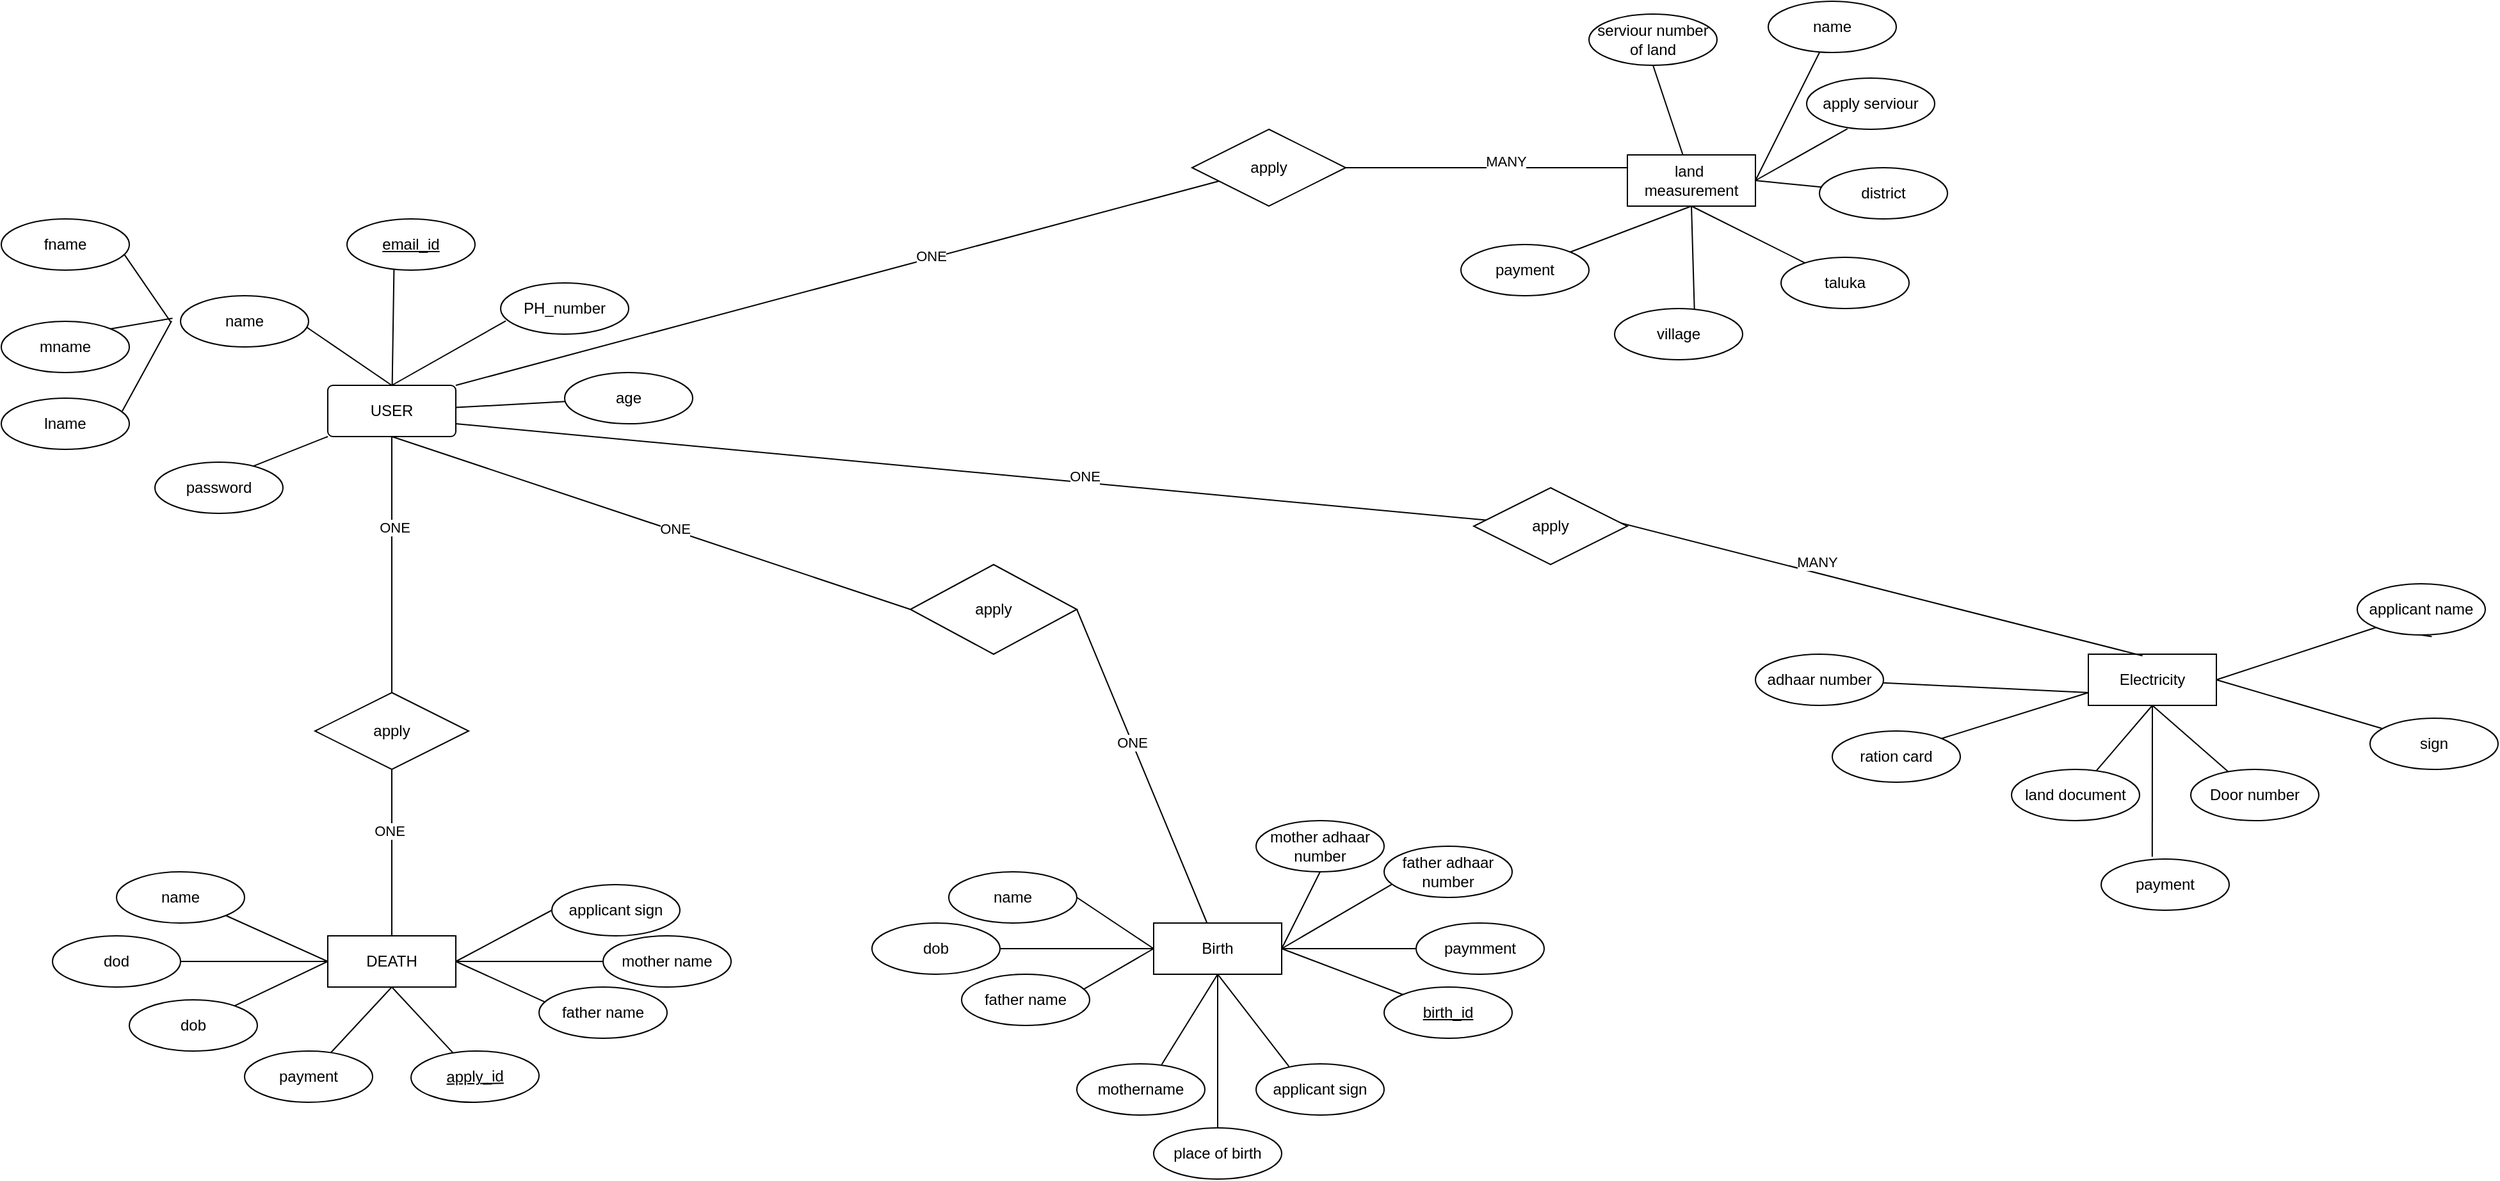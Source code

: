 <mxfile version="20.8.23" type="device"><diagram name="Page-1" id="Crlo8SJRzZJstYOS1xo_"><mxGraphModel dx="1129" dy="1879" grid="1" gridSize="10" guides="1" tooltips="1" connect="1" arrows="1" fold="1" page="1" pageScale="1" pageWidth="850" pageHeight="1100" math="0" shadow="0"><root><mxCell id="0"/><mxCell id="1" parent="0"/><mxCell id="Pst_y4V6jLkwA3ZUxDKc-12" style="edgeStyle=none;rounded=0;orthogonalLoop=1;jettySize=auto;html=1;entryX=0.367;entryY=0.992;entryDx=0;entryDy=0;entryPerimeter=0;endArrow=none;endFill=0;" parent="1" source="Pst_y4V6jLkwA3ZUxDKc-2" target="Pst_y4V6jLkwA3ZUxDKc-11" edge="1"><mxGeometry relative="1" as="geometry"/></mxCell><mxCell id="Pst_y4V6jLkwA3ZUxDKc-13" style="rounded=0;orthogonalLoop=1;jettySize=auto;html=1;entryX=0.993;entryY=0.708;entryDx=0;entryDy=0;entryPerimeter=0;exitX=0.5;exitY=0;exitDx=0;exitDy=0;startArrow=none;startFill=0;endArrow=none;endFill=0;" parent="1" source="Pst_y4V6jLkwA3ZUxDKc-2" edge="1"><mxGeometry relative="1" as="geometry"><mxPoint x="399.3" y="108.32" as="targetPoint"/></mxGeometry></mxCell><mxCell id="Pst_y4V6jLkwA3ZUxDKc-15" style="edgeStyle=none;rounded=0;orthogonalLoop=1;jettySize=auto;html=1;exitX=0.5;exitY=0;exitDx=0;exitDy=0;entryX=0.04;entryY=0.742;entryDx=0;entryDy=0;entryPerimeter=0;endArrow=none;endFill=0;" parent="1" source="Pst_y4V6jLkwA3ZUxDKc-2" target="Pst_y4V6jLkwA3ZUxDKc-14" edge="1"><mxGeometry relative="1" as="geometry"/></mxCell><mxCell id="Pst_y4V6jLkwA3ZUxDKc-17" style="edgeStyle=none;rounded=0;orthogonalLoop=1;jettySize=auto;html=1;endArrow=none;endFill=0;" parent="1" source="Pst_y4V6jLkwA3ZUxDKc-2" target="Pst_y4V6jLkwA3ZUxDKc-16" edge="1"><mxGeometry relative="1" as="geometry"/></mxCell><mxCell id="Pst_y4V6jLkwA3ZUxDKc-27" style="edgeStyle=none;rounded=0;orthogonalLoop=1;jettySize=auto;html=1;exitX=0;exitY=1;exitDx=0;exitDy=0;entryX=0.703;entryY=0.142;entryDx=0;entryDy=0;entryPerimeter=0;endArrow=none;endFill=0;" parent="1" source="Pst_y4V6jLkwA3ZUxDKc-2" target="Pst_y4V6jLkwA3ZUxDKc-26" edge="1"><mxGeometry relative="1" as="geometry"/></mxCell><mxCell id="wAlITtF3uaKUwPgppPgO-26" style="edgeStyle=none;rounded=0;orthogonalLoop=1;jettySize=auto;html=1;exitX=0.5;exitY=1;exitDx=0;exitDy=0;entryX=0.5;entryY=0;entryDx=0;entryDy=0;endArrow=none;endFill=0;" parent="1" source="Pst_y4V6jLkwA3ZUxDKc-2" target="wAlITtF3uaKUwPgppPgO-25" edge="1"><mxGeometry relative="1" as="geometry"/></mxCell><mxCell id="LYxcxWRl5M8C5epao88r-26" value="ONE" style="edgeLabel;html=1;align=center;verticalAlign=middle;resizable=0;points=[];" parent="wAlITtF3uaKUwPgppPgO-26" vertex="1" connectable="0"><mxGeometry x="-0.288" y="2" relative="1" as="geometry"><mxPoint as="offset"/></mxGeometry></mxCell><mxCell id="psfNais53jsMzFmgAnZK-4" style="edgeStyle=none;rounded=0;orthogonalLoop=1;jettySize=auto;html=1;exitX=0.5;exitY=1;exitDx=0;exitDy=0;entryX=0;entryY=0.5;entryDx=0;entryDy=0;endArrow=none;endFill=0;" parent="1" source="Pst_y4V6jLkwA3ZUxDKc-2" target="psfNais53jsMzFmgAnZK-3" edge="1"><mxGeometry relative="1" as="geometry"/></mxCell><mxCell id="LYxcxWRl5M8C5epao88r-28" value="ONE" style="edgeLabel;html=1;align=center;verticalAlign=middle;resizable=0;points=[];" parent="psfNais53jsMzFmgAnZK-4" vertex="1" connectable="0"><mxGeometry x="0.086" y="2" relative="1" as="geometry"><mxPoint as="offset"/></mxGeometry></mxCell><mxCell id="LYxcxWRl5M8C5epao88r-8" style="edgeStyle=none;rounded=0;orthogonalLoop=1;jettySize=auto;html=1;exitX=1;exitY=0;exitDx=0;exitDy=0;endArrow=none;endFill=0;" parent="1" source="Pst_y4V6jLkwA3ZUxDKc-2" target="LYxcxWRl5M8C5epao88r-9" edge="1"><mxGeometry relative="1" as="geometry"><mxPoint x="1080" y="30" as="targetPoint"/></mxGeometry></mxCell><mxCell id="LYxcxWRl5M8C5epao88r-33" value="ONE" style="edgeLabel;html=1;align=center;verticalAlign=middle;resizable=0;points=[];" parent="LYxcxWRl5M8C5epao88r-8" vertex="1" connectable="0"><mxGeometry x="0.248" y="3" relative="1" as="geometry"><mxPoint y="1" as="offset"/></mxGeometry></mxCell><mxCell id="Pst_y4V6jLkwA3ZUxDKc-2" value="USER" style="rounded=1;arcSize=10;whiteSpace=wrap;html=1;align=center;" parent="1" vertex="1"><mxGeometry x="425" y="160" width="100" height="40" as="geometry"/></mxCell><mxCell id="Pst_y4V6jLkwA3ZUxDKc-8" style="rounded=0;orthogonalLoop=1;jettySize=auto;html=1;exitX=0.027;exitY=0.775;exitDx=0;exitDy=0;entryX=0.933;entryY=0.592;entryDx=0;entryDy=0;entryPerimeter=0;exitPerimeter=0;endArrow=none;endFill=0;" parent="1" target="Pst_y4V6jLkwA3ZUxDKc-5" edge="1"><mxGeometry relative="1" as="geometry"><mxPoint x="302.7" y="111" as="sourcePoint"/></mxGeometry></mxCell><mxCell id="Pst_y4V6jLkwA3ZUxDKc-9" style="edgeStyle=none;rounded=0;orthogonalLoop=1;jettySize=auto;html=1;entryX=1;entryY=0;entryDx=0;entryDy=0;endArrow=none;endFill=0;" parent="1" target="Pst_y4V6jLkwA3ZUxDKc-6" edge="1"><mxGeometry relative="1" as="geometry"><mxPoint x="303.735" y="107.584" as="sourcePoint"/></mxGeometry></mxCell><mxCell id="Pst_y4V6jLkwA3ZUxDKc-10" style="edgeStyle=none;rounded=0;orthogonalLoop=1;jettySize=auto;html=1;entryX=0.945;entryY=0.253;entryDx=0;entryDy=0;entryPerimeter=0;exitX=0.03;exitY=0.744;exitDx=0;exitDy=0;exitPerimeter=0;endArrow=none;endFill=0;" parent="1" target="Pst_y4V6jLkwA3ZUxDKc-7" edge="1"><mxGeometry relative="1" as="geometry"><mxPoint x="303" y="109.76" as="sourcePoint"/></mxGeometry></mxCell><mxCell id="Pst_y4V6jLkwA3ZUxDKc-5" value="fname" style="ellipse;whiteSpace=wrap;html=1;align=center;" parent="1" vertex="1"><mxGeometry x="170" y="30" width="100" height="40" as="geometry"/></mxCell><mxCell id="Pst_y4V6jLkwA3ZUxDKc-6" value="mname" style="ellipse;whiteSpace=wrap;html=1;align=center;" parent="1" vertex="1"><mxGeometry x="170" y="110" width="100" height="40" as="geometry"/></mxCell><mxCell id="Pst_y4V6jLkwA3ZUxDKc-7" value="lname" style="ellipse;whiteSpace=wrap;html=1;align=center;" parent="1" vertex="1"><mxGeometry x="170" y="170" width="100" height="40" as="geometry"/></mxCell><mxCell id="Pst_y4V6jLkwA3ZUxDKc-11" value="&lt;u&gt;email_id&lt;/u&gt;" style="ellipse;whiteSpace=wrap;html=1;align=center;" parent="1" vertex="1"><mxGeometry x="440" y="30" width="100" height="40" as="geometry"/></mxCell><mxCell id="Pst_y4V6jLkwA3ZUxDKc-14" value="PH_number" style="ellipse;whiteSpace=wrap;html=1;align=center;" parent="1" vertex="1"><mxGeometry x="560" y="80" width="100" height="40" as="geometry"/></mxCell><mxCell id="Pst_y4V6jLkwA3ZUxDKc-16" value="age" style="ellipse;whiteSpace=wrap;html=1;align=center;" parent="1" vertex="1"><mxGeometry x="610" y="150" width="100" height="40" as="geometry"/></mxCell><mxCell id="Pst_y4V6jLkwA3ZUxDKc-26" value="password" style="ellipse;whiteSpace=wrap;html=1;align=center;" parent="1" vertex="1"><mxGeometry x="290" y="220" width="100" height="40" as="geometry"/></mxCell><mxCell id="wAlITtF3uaKUwPgppPgO-12" style="rounded=0;orthogonalLoop=1;jettySize=auto;html=1;exitX=0;exitY=0.5;exitDx=0;exitDy=0;entryX=1;entryY=1;entryDx=0;entryDy=0;endArrow=none;endFill=0;" parent="1" source="zigCDhY3sRxKPaDPiF2e-2" target="wAlITtF3uaKUwPgppPgO-9" edge="1"><mxGeometry relative="1" as="geometry"/></mxCell><mxCell id="wAlITtF3uaKUwPgppPgO-13" style="edgeStyle=none;rounded=0;orthogonalLoop=1;jettySize=auto;html=1;exitX=0;exitY=0.5;exitDx=0;exitDy=0;endArrow=none;endFill=0;" parent="1" source="zigCDhY3sRxKPaDPiF2e-2" target="wAlITtF3uaKUwPgppPgO-3" edge="1"><mxGeometry relative="1" as="geometry"/></mxCell><mxCell id="wAlITtF3uaKUwPgppPgO-14" style="edgeStyle=none;rounded=0;orthogonalLoop=1;jettySize=auto;html=1;exitX=0;exitY=0.5;exitDx=0;exitDy=0;endArrow=none;endFill=0;" parent="1" source="zigCDhY3sRxKPaDPiF2e-2" target="wAlITtF3uaKUwPgppPgO-2" edge="1"><mxGeometry relative="1" as="geometry"/></mxCell><mxCell id="wAlITtF3uaKUwPgppPgO-15" style="edgeStyle=none;rounded=0;orthogonalLoop=1;jettySize=auto;html=1;exitX=1;exitY=0.5;exitDx=0;exitDy=0;entryX=0;entryY=0.5;entryDx=0;entryDy=0;endArrow=none;endFill=0;" parent="1" source="zigCDhY3sRxKPaDPiF2e-2" target="wAlITtF3uaKUwPgppPgO-7" edge="1"><mxGeometry relative="1" as="geometry"/></mxCell><mxCell id="wAlITtF3uaKUwPgppPgO-16" style="edgeStyle=none;rounded=0;orthogonalLoop=1;jettySize=auto;html=1;exitX=1;exitY=0.5;exitDx=0;exitDy=0;entryX=0;entryY=0.5;entryDx=0;entryDy=0;endArrow=none;endFill=0;" parent="1" source="zigCDhY3sRxKPaDPiF2e-2" target="wAlITtF3uaKUwPgppPgO-8" edge="1"><mxGeometry relative="1" as="geometry"/></mxCell><mxCell id="wAlITtF3uaKUwPgppPgO-17" style="edgeStyle=none;rounded=0;orthogonalLoop=1;jettySize=auto;html=1;exitX=1;exitY=0.5;exitDx=0;exitDy=0;endArrow=none;endFill=0;entryX=0.093;entryY=0.345;entryDx=0;entryDy=0;entryPerimeter=0;" parent="1" source="zigCDhY3sRxKPaDPiF2e-2" target="wAlITtF3uaKUwPgppPgO-4" edge="1"><mxGeometry relative="1" as="geometry"><mxPoint x="610" y="670" as="targetPoint"/></mxGeometry></mxCell><mxCell id="wAlITtF3uaKUwPgppPgO-19" style="edgeStyle=none;rounded=0;orthogonalLoop=1;jettySize=auto;html=1;exitX=0.5;exitY=1;exitDx=0;exitDy=0;endArrow=none;endFill=0;" parent="1" source="zigCDhY3sRxKPaDPiF2e-2" target="wAlITtF3uaKUwPgppPgO-18" edge="1"><mxGeometry relative="1" as="geometry"/></mxCell><mxCell id="wAlITtF3uaKUwPgppPgO-23" style="edgeStyle=none;rounded=0;orthogonalLoop=1;jettySize=auto;html=1;exitX=0.5;exitY=1;exitDx=0;exitDy=0;endArrow=none;endFill=0;" parent="1" source="zigCDhY3sRxKPaDPiF2e-2" target="wAlITtF3uaKUwPgppPgO-1" edge="1"><mxGeometry relative="1" as="geometry"/></mxCell><mxCell id="zigCDhY3sRxKPaDPiF2e-2" value="DEATH" style="whiteSpace=wrap;html=1;align=center;" parent="1" vertex="1"><mxGeometry x="425" y="590" width="100" height="40" as="geometry"/></mxCell><mxCell id="zigCDhY3sRxKPaDPiF2e-3" value="father name" style="ellipse;whiteSpace=wrap;html=1;align=center;" parent="1" vertex="1"><mxGeometry x="920" y="620" width="100" height="40" as="geometry"/></mxCell><mxCell id="wAlITtF3uaKUwPgppPgO-1" value="&lt;u&gt;apply_id&lt;/u&gt;" style="ellipse;whiteSpace=wrap;html=1;align=center;rotation=-1;" parent="1" vertex="1"><mxGeometry x="490" y="680" width="100" height="40" as="geometry"/></mxCell><mxCell id="wAlITtF3uaKUwPgppPgO-2" value="dob" style="ellipse;whiteSpace=wrap;html=1;align=center;" parent="1" vertex="1"><mxGeometry x="270" y="640" width="100" height="40" as="geometry"/></mxCell><mxCell id="wAlITtF3uaKUwPgppPgO-3" value="dod" style="ellipse;whiteSpace=wrap;html=1;align=center;" parent="1" vertex="1"><mxGeometry x="210" y="590" width="100" height="40" as="geometry"/></mxCell><mxCell id="wAlITtF3uaKUwPgppPgO-4" value="father name" style="ellipse;whiteSpace=wrap;html=1;align=center;" parent="1" vertex="1"><mxGeometry x="590" y="630" width="100" height="40" as="geometry"/></mxCell><mxCell id="wAlITtF3uaKUwPgppPgO-5" value="dob" style="ellipse;whiteSpace=wrap;html=1;align=center;" parent="1" vertex="1"><mxGeometry x="850" y="580" width="100" height="40" as="geometry"/></mxCell><mxCell id="wAlITtF3uaKUwPgppPgO-6" value="name" style="ellipse;whiteSpace=wrap;html=1;align=center;" parent="1" vertex="1"><mxGeometry x="910" y="540" width="100" height="40" as="geometry"/></mxCell><mxCell id="wAlITtF3uaKUwPgppPgO-7" value="applicant sign" style="ellipse;whiteSpace=wrap;html=1;align=center;" parent="1" vertex="1"><mxGeometry x="600" y="550" width="100" height="40" as="geometry"/></mxCell><mxCell id="wAlITtF3uaKUwPgppPgO-8" value="mother name" style="ellipse;whiteSpace=wrap;html=1;align=center;" parent="1" vertex="1"><mxGeometry x="640" y="590" width="100" height="40" as="geometry"/></mxCell><mxCell id="wAlITtF3uaKUwPgppPgO-9" value="name" style="ellipse;whiteSpace=wrap;html=1;align=center;" parent="1" vertex="1"><mxGeometry x="260" y="540" width="100" height="40" as="geometry"/></mxCell><mxCell id="wAlITtF3uaKUwPgppPgO-18" value="payment" style="ellipse;whiteSpace=wrap;html=1;align=center;" parent="1" vertex="1"><mxGeometry x="360" y="680" width="100" height="40" as="geometry"/></mxCell><mxCell id="wAlITtF3uaKUwPgppPgO-20" style="edgeStyle=none;rounded=0;orthogonalLoop=1;jettySize=auto;html=1;exitX=0.5;exitY=1;exitDx=0;exitDy=0;endArrow=none;endFill=0;" parent="1" source="wAlITtF3uaKUwPgppPgO-18" target="wAlITtF3uaKUwPgppPgO-18" edge="1"><mxGeometry relative="1" as="geometry"/></mxCell><mxCell id="wAlITtF3uaKUwPgppPgO-28" style="edgeStyle=none;rounded=0;orthogonalLoop=1;jettySize=auto;html=1;exitX=0;exitY=0.5;exitDx=0;exitDy=0;entryX=1;entryY=0.5;entryDx=0;entryDy=0;endArrow=none;endFill=0;" parent="1" source="wAlITtF3uaKUwPgppPgO-24" target="wAlITtF3uaKUwPgppPgO-6" edge="1"><mxGeometry relative="1" as="geometry"/></mxCell><mxCell id="wAlITtF3uaKUwPgppPgO-29" style="edgeStyle=none;rounded=0;orthogonalLoop=1;jettySize=auto;html=1;exitX=0;exitY=0.5;exitDx=0;exitDy=0;entryX=1;entryY=0.5;entryDx=0;entryDy=0;endArrow=none;endFill=0;" parent="1" source="wAlITtF3uaKUwPgppPgO-24" target="wAlITtF3uaKUwPgppPgO-5" edge="1"><mxGeometry relative="1" as="geometry"/></mxCell><mxCell id="wAlITtF3uaKUwPgppPgO-30" style="edgeStyle=none;rounded=0;orthogonalLoop=1;jettySize=auto;html=1;exitX=0;exitY=0.5;exitDx=0;exitDy=0;entryX=0.956;entryY=0.29;entryDx=0;entryDy=0;entryPerimeter=0;endArrow=none;endFill=0;" parent="1" source="wAlITtF3uaKUwPgppPgO-24" target="zigCDhY3sRxKPaDPiF2e-3" edge="1"><mxGeometry relative="1" as="geometry"/></mxCell><mxCell id="wAlITtF3uaKUwPgppPgO-34" style="edgeStyle=none;rounded=0;orthogonalLoop=1;jettySize=auto;html=1;exitX=1;exitY=0.5;exitDx=0;exitDy=0;entryX=0.06;entryY=0.744;entryDx=0;entryDy=0;entryPerimeter=0;endArrow=none;endFill=0;" parent="1" source="wAlITtF3uaKUwPgppPgO-24" target="wAlITtF3uaKUwPgppPgO-31" edge="1"><mxGeometry relative="1" as="geometry"/></mxCell><mxCell id="wAlITtF3uaKUwPgppPgO-35" style="edgeStyle=none;rounded=0;orthogonalLoop=1;jettySize=auto;html=1;exitX=1;exitY=0.5;exitDx=0;exitDy=0;entryX=0;entryY=0.5;entryDx=0;entryDy=0;endArrow=none;endFill=0;" parent="1" source="wAlITtF3uaKUwPgppPgO-24" target="wAlITtF3uaKUwPgppPgO-32" edge="1"><mxGeometry relative="1" as="geometry"/></mxCell><mxCell id="wAlITtF3uaKUwPgppPgO-36" style="edgeStyle=none;rounded=0;orthogonalLoop=1;jettySize=auto;html=1;exitX=1;exitY=0.5;exitDx=0;exitDy=0;entryX=0;entryY=0;entryDx=0;entryDy=0;endArrow=none;endFill=0;" parent="1" source="wAlITtF3uaKUwPgppPgO-24" target="wAlITtF3uaKUwPgppPgO-33" edge="1"><mxGeometry relative="1" as="geometry"/></mxCell><mxCell id="wAlITtF3uaKUwPgppPgO-40" style="edgeStyle=none;rounded=0;orthogonalLoop=1;jettySize=auto;html=1;exitX=0.5;exitY=1;exitDx=0;exitDy=0;entryX=0.663;entryY=0.012;entryDx=0;entryDy=0;entryPerimeter=0;endArrow=none;endFill=0;" parent="1" source="wAlITtF3uaKUwPgppPgO-24" target="wAlITtF3uaKUwPgppPgO-37" edge="1"><mxGeometry relative="1" as="geometry"/></mxCell><mxCell id="wAlITtF3uaKUwPgppPgO-41" style="edgeStyle=none;rounded=0;orthogonalLoop=1;jettySize=auto;html=1;exitX=0.5;exitY=1;exitDx=0;exitDy=0;entryX=0.256;entryY=0.049;entryDx=0;entryDy=0;entryPerimeter=0;endArrow=none;endFill=0;" parent="1" source="wAlITtF3uaKUwPgppPgO-24" target="wAlITtF3uaKUwPgppPgO-38" edge="1"><mxGeometry relative="1" as="geometry"/></mxCell><mxCell id="wAlITtF3uaKUwPgppPgO-42" style="edgeStyle=none;rounded=0;orthogonalLoop=1;jettySize=auto;html=1;exitX=0.5;exitY=1;exitDx=0;exitDy=0;endArrow=none;endFill=0;entryX=0.5;entryY=0;entryDx=0;entryDy=0;" parent="1" source="wAlITtF3uaKUwPgppPgO-24" target="wAlITtF3uaKUwPgppPgO-39" edge="1"><mxGeometry relative="1" as="geometry"><mxPoint x="1120" y="720" as="targetPoint"/></mxGeometry></mxCell><mxCell id="psfNais53jsMzFmgAnZK-2" style="rounded=0;orthogonalLoop=1;jettySize=auto;html=1;exitX=1;exitY=0.5;exitDx=0;exitDy=0;entryX=0.5;entryY=1;entryDx=0;entryDy=0;endArrow=none;endFill=0;" parent="1" source="wAlITtF3uaKUwPgppPgO-24" target="psfNais53jsMzFmgAnZK-1" edge="1"><mxGeometry relative="1" as="geometry"/></mxCell><mxCell id="wAlITtF3uaKUwPgppPgO-24" value="Birth" style="whiteSpace=wrap;html=1;align=center;" parent="1" vertex="1"><mxGeometry x="1070" y="580" width="100" height="40" as="geometry"/></mxCell><mxCell id="wAlITtF3uaKUwPgppPgO-27" style="edgeStyle=none;rounded=0;orthogonalLoop=1;jettySize=auto;html=1;entryX=0.5;entryY=0;entryDx=0;entryDy=0;endArrow=none;endFill=0;" parent="1" source="wAlITtF3uaKUwPgppPgO-25" target="zigCDhY3sRxKPaDPiF2e-2" edge="1"><mxGeometry relative="1" as="geometry"/></mxCell><mxCell id="LYxcxWRl5M8C5epao88r-27" value="ONE" style="edgeLabel;html=1;align=center;verticalAlign=middle;resizable=0;points=[];" parent="wAlITtF3uaKUwPgppPgO-27" vertex="1" connectable="0"><mxGeometry x="-0.261" y="-2" relative="1" as="geometry"><mxPoint as="offset"/></mxGeometry></mxCell><mxCell id="wAlITtF3uaKUwPgppPgO-25" value="apply" style="shape=rhombus;perimeter=rhombusPerimeter;whiteSpace=wrap;html=1;align=center;" parent="1" vertex="1"><mxGeometry x="415" y="400" width="120" height="60" as="geometry"/></mxCell><mxCell id="wAlITtF3uaKUwPgppPgO-31" value="father adhaar number" style="ellipse;whiteSpace=wrap;html=1;align=center;" parent="1" vertex="1"><mxGeometry x="1250" y="520" width="100" height="40" as="geometry"/></mxCell><mxCell id="wAlITtF3uaKUwPgppPgO-32" value="paymment" style="ellipse;whiteSpace=wrap;html=1;align=center;" parent="1" vertex="1"><mxGeometry x="1275" y="580" width="100" height="40" as="geometry"/></mxCell><mxCell id="wAlITtF3uaKUwPgppPgO-33" value="&lt;u&gt;birth_id&lt;/u&gt;" style="ellipse;whiteSpace=wrap;html=1;align=center;" parent="1" vertex="1"><mxGeometry x="1250" y="630" width="100" height="40" as="geometry"/></mxCell><mxCell id="wAlITtF3uaKUwPgppPgO-37" value="mothername" style="ellipse;whiteSpace=wrap;html=1;align=center;" parent="1" vertex="1"><mxGeometry x="1010" y="690" width="100" height="40" as="geometry"/></mxCell><mxCell id="wAlITtF3uaKUwPgppPgO-38" value="applicant sign" style="ellipse;whiteSpace=wrap;html=1;align=center;" parent="1" vertex="1"><mxGeometry x="1150" y="690" width="100" height="40" as="geometry"/></mxCell><mxCell id="wAlITtF3uaKUwPgppPgO-39" value="place of birth" style="ellipse;whiteSpace=wrap;html=1;align=center;" parent="1" vertex="1"><mxGeometry x="1070" y="740" width="100" height="40" as="geometry"/></mxCell><mxCell id="psfNais53jsMzFmgAnZK-1" value="mother adhaar number" style="ellipse;whiteSpace=wrap;html=1;align=center;" parent="1" vertex="1"><mxGeometry x="1150" y="500" width="100" height="40" as="geometry"/></mxCell><mxCell id="psfNais53jsMzFmgAnZK-5" style="edgeStyle=none;rounded=0;orthogonalLoop=1;jettySize=auto;html=1;exitX=1;exitY=0.5;exitDx=0;exitDy=0;endArrow=none;endFill=0;" parent="1" source="psfNais53jsMzFmgAnZK-3" target="wAlITtF3uaKUwPgppPgO-24" edge="1"><mxGeometry relative="1" as="geometry"/></mxCell><mxCell id="LYxcxWRl5M8C5epao88r-29" value="ONE" style="edgeLabel;html=1;align=center;verticalAlign=middle;resizable=0;points=[];" parent="psfNais53jsMzFmgAnZK-5" vertex="1" connectable="0"><mxGeometry x="-0.153" y="1" relative="1" as="geometry"><mxPoint x="-1" as="offset"/></mxGeometry></mxCell><mxCell id="psfNais53jsMzFmgAnZK-3" value="apply" style="shape=rhombus;perimeter=rhombusPerimeter;whiteSpace=wrap;html=1;align=center;" parent="1" vertex="1"><mxGeometry x="880" y="300" width="130" height="70" as="geometry"/></mxCell><mxCell id="psfNais53jsMzFmgAnZK-20" style="edgeStyle=none;rounded=0;orthogonalLoop=1;jettySize=auto;html=1;exitX=0;exitY=0.75;exitDx=0;exitDy=0;endArrow=none;endFill=0;" parent="1" source="psfNais53jsMzFmgAnZK-6" target="psfNais53jsMzFmgAnZK-12" edge="1"><mxGeometry relative="1" as="geometry"/></mxCell><mxCell id="psfNais53jsMzFmgAnZK-21" style="edgeStyle=none;rounded=0;orthogonalLoop=1;jettySize=auto;html=1;exitX=0;exitY=0.75;exitDx=0;exitDy=0;entryX=1;entryY=0;entryDx=0;entryDy=0;endArrow=none;endFill=0;" parent="1" source="psfNais53jsMzFmgAnZK-6" target="psfNais53jsMzFmgAnZK-10" edge="1"><mxGeometry relative="1" as="geometry"/></mxCell><mxCell id="psfNais53jsMzFmgAnZK-22" style="edgeStyle=none;rounded=0;orthogonalLoop=1;jettySize=auto;html=1;exitX=0.5;exitY=1;exitDx=0;exitDy=0;endArrow=none;endFill=0;" parent="1" source="psfNais53jsMzFmgAnZK-6" target="psfNais53jsMzFmgAnZK-15" edge="1"><mxGeometry relative="1" as="geometry"/></mxCell><mxCell id="psfNais53jsMzFmgAnZK-23" style="edgeStyle=none;rounded=0;orthogonalLoop=1;jettySize=auto;html=1;exitX=0.5;exitY=1;exitDx=0;exitDy=0;endArrow=none;endFill=0;" parent="1" source="psfNais53jsMzFmgAnZK-6" target="psfNais53jsMzFmgAnZK-8" edge="1"><mxGeometry relative="1" as="geometry"/></mxCell><mxCell id="psfNais53jsMzFmgAnZK-24" style="edgeStyle=none;rounded=0;orthogonalLoop=1;jettySize=auto;html=1;exitX=0.5;exitY=1;exitDx=0;exitDy=0;entryX=0.399;entryY=-0.045;entryDx=0;entryDy=0;entryPerimeter=0;endArrow=none;endFill=0;" parent="1" source="psfNais53jsMzFmgAnZK-6" target="psfNais53jsMzFmgAnZK-17" edge="1"><mxGeometry relative="1" as="geometry"/></mxCell><mxCell id="psfNais53jsMzFmgAnZK-28" style="edgeStyle=none;rounded=0;orthogonalLoop=1;jettySize=auto;html=1;exitX=1;exitY=0.5;exitDx=0;exitDy=0;endArrow=none;endFill=0;" parent="1" source="psfNais53jsMzFmgAnZK-6" target="psfNais53jsMzFmgAnZK-9" edge="1"><mxGeometry relative="1" as="geometry"/></mxCell><mxCell id="LYxcxWRl5M8C5epao88r-6" style="edgeStyle=none;rounded=0;orthogonalLoop=1;jettySize=auto;html=1;entryX=0;entryY=1;entryDx=0;entryDy=0;endArrow=none;endFill=0;exitX=1;exitY=0.5;exitDx=0;exitDy=0;" parent="1" source="psfNais53jsMzFmgAnZK-6" target="psfNais53jsMzFmgAnZK-13" edge="1"><mxGeometry relative="1" as="geometry"/></mxCell><mxCell id="psfNais53jsMzFmgAnZK-6" value="Electricity" style="whiteSpace=wrap;html=1;align=center;" parent="1" vertex="1"><mxGeometry x="1800" y="370" width="100" height="40" as="geometry"/></mxCell><mxCell id="psfNais53jsMzFmgAnZK-8" value="Door number" style="ellipse;whiteSpace=wrap;html=1;align=center;" parent="1" vertex="1"><mxGeometry x="1880" y="460" width="100" height="40" as="geometry"/></mxCell><mxCell id="psfNais53jsMzFmgAnZK-9" value="sign" style="ellipse;whiteSpace=wrap;html=1;align=center;" parent="1" vertex="1"><mxGeometry x="2020" y="420" width="100" height="40" as="geometry"/></mxCell><mxCell id="psfNais53jsMzFmgAnZK-10" value="ration card" style="ellipse;whiteSpace=wrap;html=1;align=center;" parent="1" vertex="1"><mxGeometry x="1600" y="430" width="100" height="40" as="geometry"/></mxCell><mxCell id="psfNais53jsMzFmgAnZK-12" value="adhaar number" style="ellipse;whiteSpace=wrap;html=1;align=center;" parent="1" vertex="1"><mxGeometry x="1540" y="370" width="100" height="40" as="geometry"/></mxCell><mxCell id="psfNais53jsMzFmgAnZK-13" value="applicant name" style="ellipse;whiteSpace=wrap;html=1;align=center;" parent="1" vertex="1"><mxGeometry x="2010" y="315" width="100" height="40" as="geometry"/></mxCell><mxCell id="psfNais53jsMzFmgAnZK-15" value="land document" style="ellipse;whiteSpace=wrap;html=1;align=center;" parent="1" vertex="1"><mxGeometry x="1740" y="460" width="100" height="40" as="geometry"/></mxCell><mxCell id="psfNais53jsMzFmgAnZK-17" value="payment" style="ellipse;whiteSpace=wrap;html=1;align=center;" parent="1" vertex="1"><mxGeometry x="1810" y="530" width="100" height="40" as="geometry"/></mxCell><mxCell id="psfNais53jsMzFmgAnZK-25" style="edgeStyle=none;rounded=0;orthogonalLoop=1;jettySize=auto;html=1;entryX=0.5;entryY=1;entryDx=0;entryDy=0;endArrow=none;endFill=0;" parent="1" edge="1"><mxGeometry relative="1" as="geometry"><mxPoint x="2060" y="350" as="sourcePoint"/><mxPoint x="2060" y="350" as="targetPoint"/></mxGeometry></mxCell><mxCell id="LYxcxWRl5M8C5epao88r-3" style="rounded=0;orthogonalLoop=1;jettySize=auto;html=1;entryX=0.423;entryY=0.031;entryDx=0;entryDy=0;entryPerimeter=0;endArrow=none;endFill=0;exitX=0.932;exitY=0.446;exitDx=0;exitDy=0;exitPerimeter=0;" parent="1" source="LYxcxWRl5M8C5epao88r-2" target="psfNais53jsMzFmgAnZK-6" edge="1"><mxGeometry relative="1" as="geometry"><mxPoint x="1760" y="220" as="targetPoint"/><Array as="points"><mxPoint x="1680" y="330"/></Array></mxGeometry></mxCell><mxCell id="LYxcxWRl5M8C5epao88r-31" value="MANY" style="edgeLabel;html=1;align=center;verticalAlign=middle;resizable=0;points=[];" parent="LYxcxWRl5M8C5epao88r-3" vertex="1" connectable="0"><mxGeometry x="-0.25" y="9" relative="1" as="geometry"><mxPoint as="offset"/></mxGeometry></mxCell><mxCell id="LYxcxWRl5M8C5epao88r-4" style="edgeStyle=none;rounded=0;orthogonalLoop=1;jettySize=auto;html=1;entryX=1;entryY=0.75;entryDx=0;entryDy=0;endArrow=none;endFill=0;" parent="1" source="LYxcxWRl5M8C5epao88r-2" target="Pst_y4V6jLkwA3ZUxDKc-2" edge="1"><mxGeometry relative="1" as="geometry"/></mxCell><mxCell id="LYxcxWRl5M8C5epao88r-30" value="ONE" style="edgeLabel;html=1;align=center;verticalAlign=middle;resizable=0;points=[];" parent="LYxcxWRl5M8C5epao88r-4" vertex="1" connectable="0"><mxGeometry x="-0.219" y="-5" relative="1" as="geometry"><mxPoint as="offset"/></mxGeometry></mxCell><mxCell id="LYxcxWRl5M8C5epao88r-2" value="apply" style="shape=rhombus;perimeter=rhombusPerimeter;whiteSpace=wrap;html=1;align=center;" parent="1" vertex="1"><mxGeometry x="1320" y="240" width="120" height="60" as="geometry"/></mxCell><mxCell id="LYxcxWRl5M8C5epao88r-5" style="edgeStyle=none;rounded=0;orthogonalLoop=1;jettySize=auto;html=1;exitX=0.5;exitY=1;exitDx=0;exitDy=0;entryX=0.582;entryY=1.031;entryDx=0;entryDy=0;entryPerimeter=0;endArrow=none;endFill=0;" parent="1" source="psfNais53jsMzFmgAnZK-13" target="psfNais53jsMzFmgAnZK-13" edge="1"><mxGeometry relative="1" as="geometry"/></mxCell><mxCell id="LYxcxWRl5M8C5epao88r-20" style="edgeStyle=none;rounded=0;orthogonalLoop=1;jettySize=auto;html=1;exitX=0.5;exitY=1;exitDx=0;exitDy=0;entryX=1;entryY=0;entryDx=0;entryDy=0;endArrow=none;endFill=0;" parent="1" source="LYxcxWRl5M8C5epao88r-7" target="LYxcxWRl5M8C5epao88r-13" edge="1"><mxGeometry relative="1" as="geometry"/></mxCell><mxCell id="LYxcxWRl5M8C5epao88r-21" style="edgeStyle=none;rounded=0;orthogonalLoop=1;jettySize=auto;html=1;exitX=0.5;exitY=1;exitDx=0;exitDy=0;entryX=0.624;entryY=0.07;entryDx=0;entryDy=0;entryPerimeter=0;endArrow=none;endFill=0;" parent="1" source="LYxcxWRl5M8C5epao88r-7" target="LYxcxWRl5M8C5epao88r-18" edge="1"><mxGeometry relative="1" as="geometry"/></mxCell><mxCell id="LYxcxWRl5M8C5epao88r-22" style="edgeStyle=none;rounded=0;orthogonalLoop=1;jettySize=auto;html=1;exitX=0.5;exitY=1;exitDx=0;exitDy=0;endArrow=none;endFill=0;" parent="1" source="LYxcxWRl5M8C5epao88r-7" target="LYxcxWRl5M8C5epao88r-17" edge="1"><mxGeometry relative="1" as="geometry"/></mxCell><mxCell id="LYxcxWRl5M8C5epao88r-23" style="edgeStyle=none;rounded=0;orthogonalLoop=1;jettySize=auto;html=1;exitX=1;exitY=0.5;exitDx=0;exitDy=0;endArrow=none;endFill=0;" parent="1" source="LYxcxWRl5M8C5epao88r-7" target="LYxcxWRl5M8C5epao88r-16" edge="1"><mxGeometry relative="1" as="geometry"/></mxCell><mxCell id="LYxcxWRl5M8C5epao88r-24" style="edgeStyle=none;rounded=0;orthogonalLoop=1;jettySize=auto;html=1;exitX=1;exitY=0.5;exitDx=0;exitDy=0;entryX=0.319;entryY=0.989;entryDx=0;entryDy=0;entryPerimeter=0;endArrow=none;endFill=0;" parent="1" source="LYxcxWRl5M8C5epao88r-7" target="LYxcxWRl5M8C5epao88r-15" edge="1"><mxGeometry relative="1" as="geometry"/></mxCell><mxCell id="LYxcxWRl5M8C5epao88r-25" style="edgeStyle=none;rounded=0;orthogonalLoop=1;jettySize=auto;html=1;exitX=1;exitY=0.5;exitDx=0;exitDy=0;endArrow=none;endFill=0;" parent="1" source="LYxcxWRl5M8C5epao88r-7" target="LYxcxWRl5M8C5epao88r-11" edge="1"><mxGeometry relative="1" as="geometry"/></mxCell><mxCell id="LYxcxWRl5M8C5epao88r-35" style="edgeStyle=none;rounded=0;orthogonalLoop=1;jettySize=auto;html=1;entryX=0.5;entryY=1;entryDx=0;entryDy=0;endArrow=none;endFill=0;" parent="1" source="LYxcxWRl5M8C5epao88r-7" target="LYxcxWRl5M8C5epao88r-34" edge="1"><mxGeometry relative="1" as="geometry"/></mxCell><mxCell id="LYxcxWRl5M8C5epao88r-7" value="land&amp;nbsp; measurement" style="whiteSpace=wrap;html=1;align=center;" parent="1" vertex="1"><mxGeometry x="1440" y="-20" width="100" height="40" as="geometry"/></mxCell><mxCell id="LYxcxWRl5M8C5epao88r-10" style="edgeStyle=none;rounded=0;orthogonalLoop=1;jettySize=auto;html=1;endArrow=none;endFill=0;entryX=0;entryY=0.25;entryDx=0;entryDy=0;" parent="1" source="LYxcxWRl5M8C5epao88r-9" target="LYxcxWRl5M8C5epao88r-7" edge="1"><mxGeometry relative="1" as="geometry"><mxPoint x="1370" y="-10" as="targetPoint"/></mxGeometry></mxCell><mxCell id="LYxcxWRl5M8C5epao88r-32" value="MANY" style="edgeLabel;html=1;align=center;verticalAlign=middle;resizable=0;points=[];" parent="LYxcxWRl5M8C5epao88r-10" vertex="1" connectable="0"><mxGeometry x="0.132" y="5" relative="1" as="geometry"><mxPoint as="offset"/></mxGeometry></mxCell><mxCell id="LYxcxWRl5M8C5epao88r-9" value="apply" style="shape=rhombus;perimeter=rhombusPerimeter;whiteSpace=wrap;html=1;align=center;" parent="1" vertex="1"><mxGeometry x="1100" y="-40" width="120" height="60" as="geometry"/></mxCell><mxCell id="LYxcxWRl5M8C5epao88r-11" value="name" style="ellipse;whiteSpace=wrap;html=1;align=center;" parent="1" vertex="1"><mxGeometry x="1550" y="-140" width="100" height="40" as="geometry"/></mxCell><mxCell id="LYxcxWRl5M8C5epao88r-13" value="payment" style="ellipse;whiteSpace=wrap;html=1;align=center;" parent="1" vertex="1"><mxGeometry x="1310" y="50" width="100" height="40" as="geometry"/></mxCell><mxCell id="LYxcxWRl5M8C5epao88r-15" value="apply serviour" style="ellipse;whiteSpace=wrap;html=1;align=center;" parent="1" vertex="1"><mxGeometry x="1580" y="-80" width="100" height="40" as="geometry"/></mxCell><mxCell id="LYxcxWRl5M8C5epao88r-16" value="district" style="ellipse;whiteSpace=wrap;html=1;align=center;" parent="1" vertex="1"><mxGeometry x="1590" y="-10" width="100" height="40" as="geometry"/></mxCell><mxCell id="LYxcxWRl5M8C5epao88r-17" value="taluka" style="ellipse;whiteSpace=wrap;html=1;align=center;" parent="1" vertex="1"><mxGeometry x="1560" y="60" width="100" height="40" as="geometry"/></mxCell><mxCell id="LYxcxWRl5M8C5epao88r-18" value="village" style="ellipse;whiteSpace=wrap;html=1;align=center;" parent="1" vertex="1"><mxGeometry x="1430" y="100" width="100" height="40" as="geometry"/></mxCell><mxCell id="LYxcxWRl5M8C5epao88r-34" value="serviour number of land" style="ellipse;whiteSpace=wrap;html=1;align=center;" parent="1" vertex="1"><mxGeometry x="1410" y="-130" width="100" height="40" as="geometry"/></mxCell><mxCell id="LYxcxWRl5M8C5epao88r-36" value="name" style="ellipse;whiteSpace=wrap;html=1;align=center;" parent="1" vertex="1"><mxGeometry x="310" y="90" width="100" height="40" as="geometry"/></mxCell></root></mxGraphModel></diagram></mxfile>
